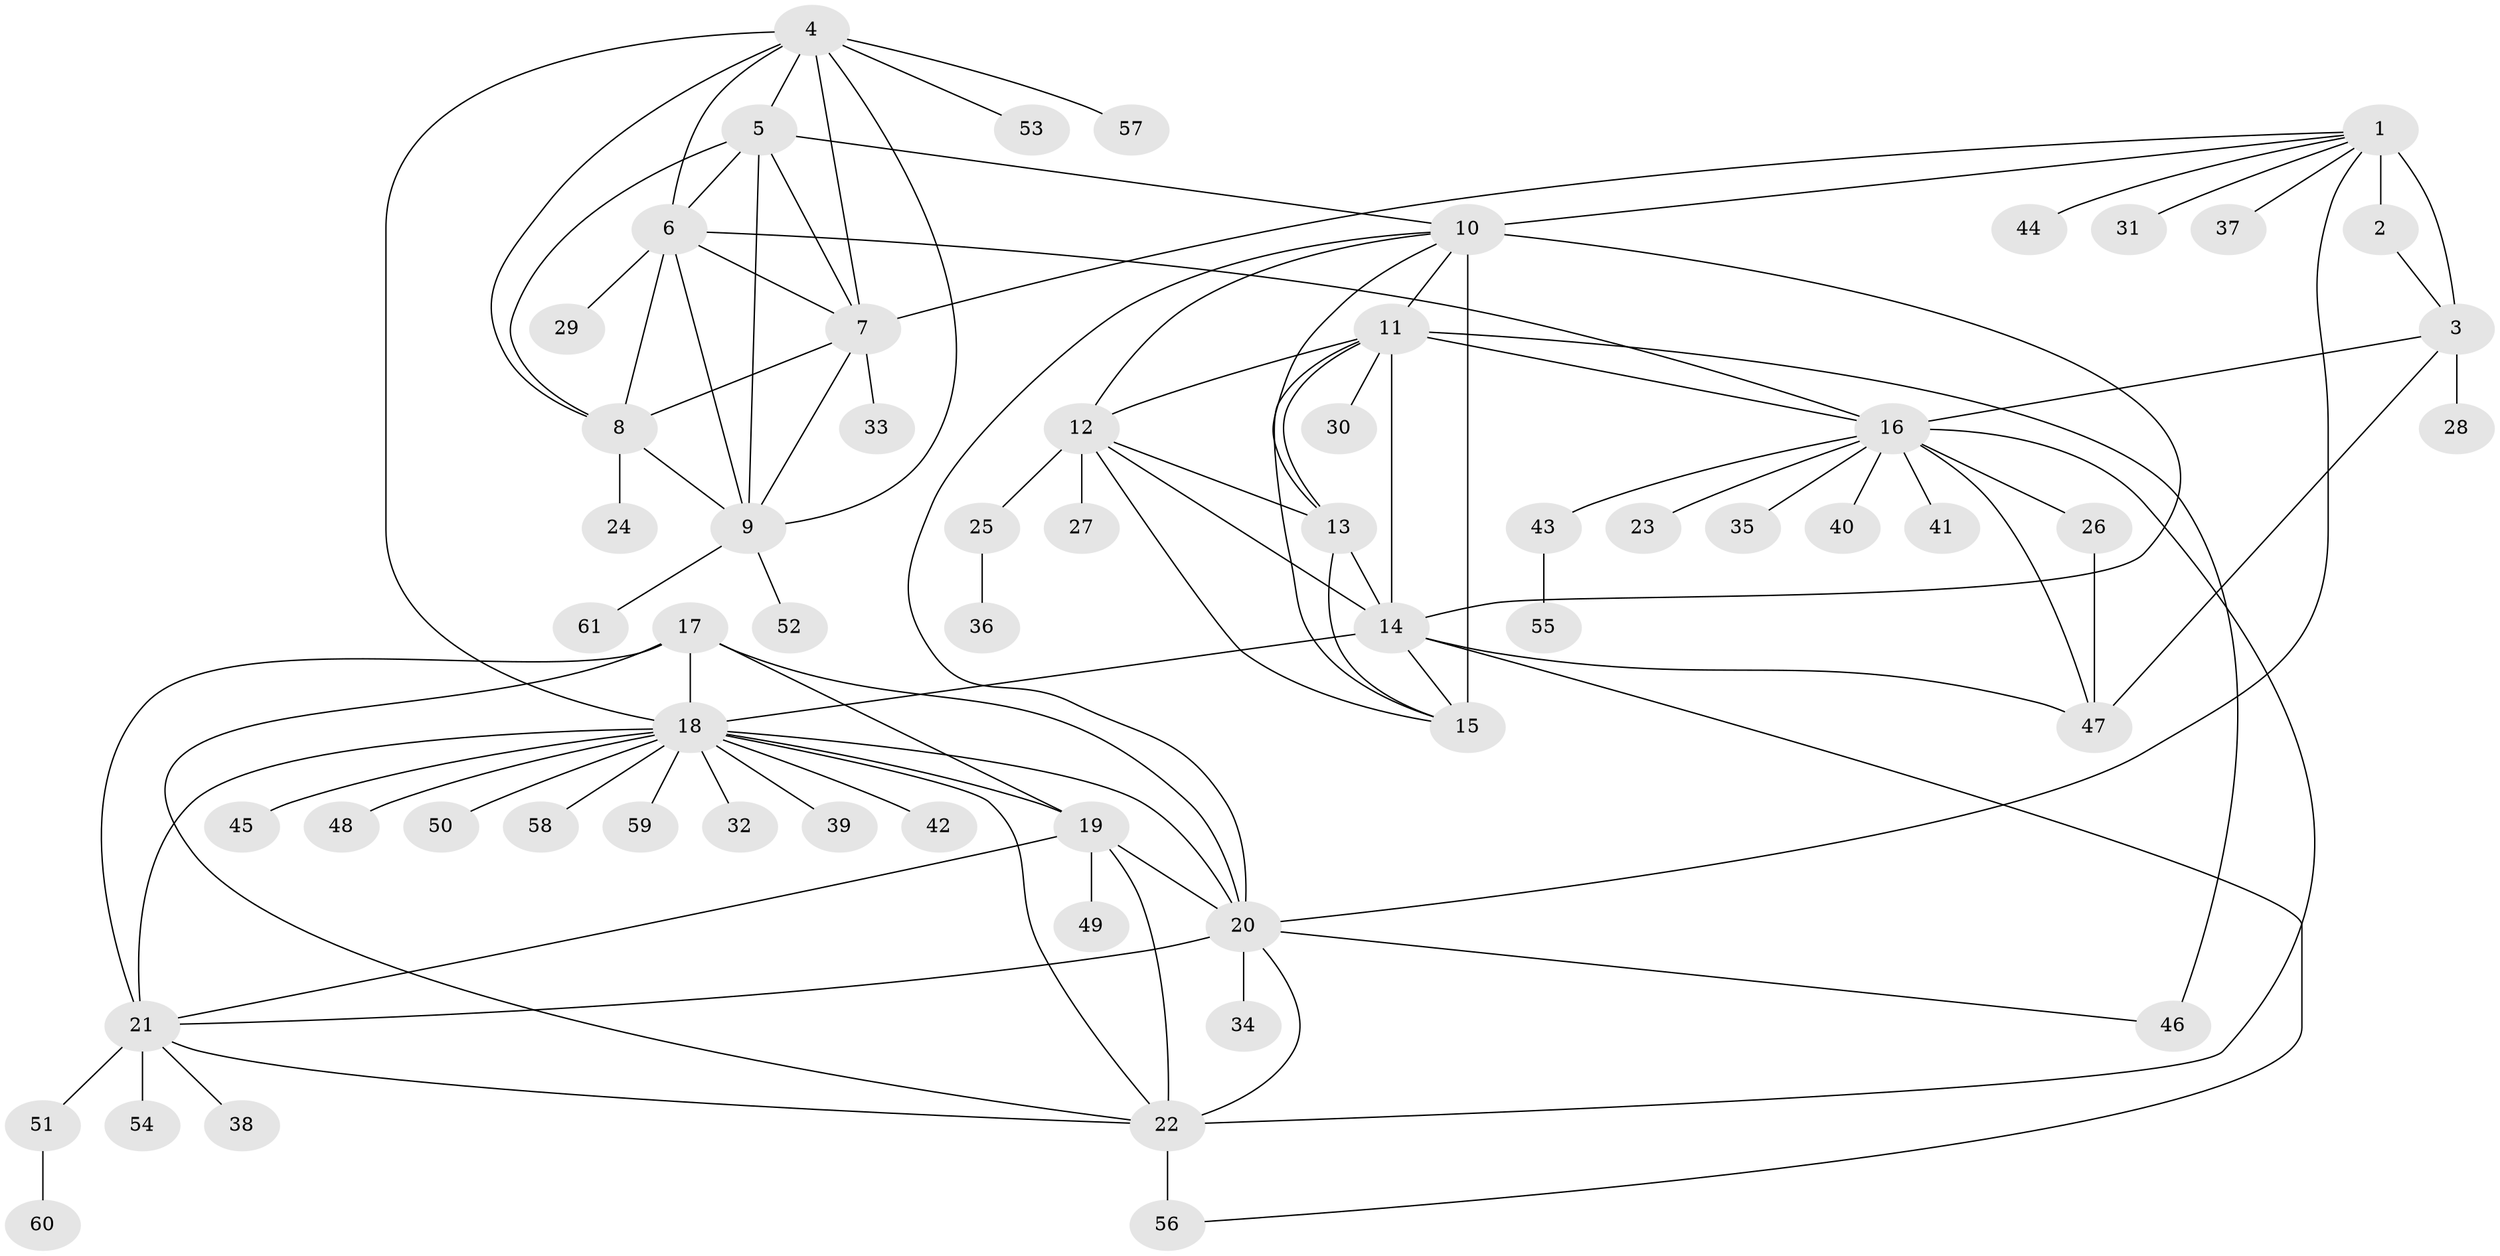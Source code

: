 // original degree distribution, {5: 0.008264462809917356, 7: 0.04132231404958678, 8: 0.04132231404958678, 10: 0.04132231404958678, 9: 0.049586776859504134, 11: 0.008264462809917356, 6: 0.04132231404958678, 12: 0.008264462809917356, 16: 0.008264462809917356, 1: 0.6115702479338843, 2: 0.10743801652892562, 3: 0.024793388429752067, 4: 0.008264462809917356}
// Generated by graph-tools (version 1.1) at 2025/37/03/09/25 02:37:30]
// undirected, 61 vertices, 103 edges
graph export_dot {
graph [start="1"]
  node [color=gray90,style=filled];
  1;
  2;
  3;
  4;
  5;
  6;
  7;
  8;
  9;
  10;
  11;
  12;
  13;
  14;
  15;
  16;
  17;
  18;
  19;
  20;
  21;
  22;
  23;
  24;
  25;
  26;
  27;
  28;
  29;
  30;
  31;
  32;
  33;
  34;
  35;
  36;
  37;
  38;
  39;
  40;
  41;
  42;
  43;
  44;
  45;
  46;
  47;
  48;
  49;
  50;
  51;
  52;
  53;
  54;
  55;
  56;
  57;
  58;
  59;
  60;
  61;
  1 -- 2 [weight=5.0];
  1 -- 3 [weight=4.0];
  1 -- 7 [weight=1.0];
  1 -- 10 [weight=2.0];
  1 -- 20 [weight=1.0];
  1 -- 31 [weight=1.0];
  1 -- 37 [weight=1.0];
  1 -- 44 [weight=1.0];
  2 -- 3 [weight=1.0];
  3 -- 16 [weight=1.0];
  3 -- 28 [weight=2.0];
  3 -- 47 [weight=1.0];
  4 -- 5 [weight=1.0];
  4 -- 6 [weight=1.0];
  4 -- 7 [weight=1.0];
  4 -- 8 [weight=1.0];
  4 -- 9 [weight=1.0];
  4 -- 18 [weight=1.0];
  4 -- 53 [weight=1.0];
  4 -- 57 [weight=1.0];
  5 -- 6 [weight=1.0];
  5 -- 7 [weight=1.0];
  5 -- 8 [weight=1.0];
  5 -- 9 [weight=1.0];
  5 -- 10 [weight=1.0];
  6 -- 7 [weight=1.0];
  6 -- 8 [weight=1.0];
  6 -- 9 [weight=1.0];
  6 -- 16 [weight=1.0];
  6 -- 29 [weight=2.0];
  7 -- 8 [weight=1.0];
  7 -- 9 [weight=1.0];
  7 -- 33 [weight=4.0];
  8 -- 9 [weight=1.0];
  8 -- 24 [weight=2.0];
  9 -- 52 [weight=1.0];
  9 -- 61 [weight=1.0];
  10 -- 11 [weight=1.0];
  10 -- 12 [weight=1.0];
  10 -- 13 [weight=1.0];
  10 -- 14 [weight=1.0];
  10 -- 15 [weight=7.0];
  10 -- 20 [weight=1.0];
  11 -- 12 [weight=1.0];
  11 -- 13 [weight=1.0];
  11 -- 14 [weight=1.0];
  11 -- 15 [weight=1.0];
  11 -- 16 [weight=1.0];
  11 -- 30 [weight=1.0];
  11 -- 46 [weight=2.0];
  12 -- 13 [weight=1.0];
  12 -- 14 [weight=1.0];
  12 -- 15 [weight=1.0];
  12 -- 25 [weight=1.0];
  12 -- 27 [weight=3.0];
  13 -- 14 [weight=1.0];
  13 -- 15 [weight=1.0];
  14 -- 15 [weight=1.0];
  14 -- 18 [weight=1.0];
  14 -- 47 [weight=1.0];
  14 -- 56 [weight=1.0];
  16 -- 22 [weight=1.0];
  16 -- 23 [weight=2.0];
  16 -- 26 [weight=3.0];
  16 -- 35 [weight=1.0];
  16 -- 40 [weight=1.0];
  16 -- 41 [weight=1.0];
  16 -- 43 [weight=1.0];
  16 -- 47 [weight=1.0];
  17 -- 18 [weight=1.0];
  17 -- 19 [weight=1.0];
  17 -- 20 [weight=1.0];
  17 -- 21 [weight=1.0];
  17 -- 22 [weight=1.0];
  18 -- 19 [weight=1.0];
  18 -- 20 [weight=1.0];
  18 -- 21 [weight=1.0];
  18 -- 22 [weight=1.0];
  18 -- 32 [weight=1.0];
  18 -- 39 [weight=1.0];
  18 -- 42 [weight=1.0];
  18 -- 45 [weight=1.0];
  18 -- 48 [weight=1.0];
  18 -- 50 [weight=1.0];
  18 -- 58 [weight=1.0];
  18 -- 59 [weight=1.0];
  19 -- 20 [weight=1.0];
  19 -- 21 [weight=1.0];
  19 -- 22 [weight=1.0];
  19 -- 49 [weight=2.0];
  20 -- 21 [weight=1.0];
  20 -- 22 [weight=1.0];
  20 -- 34 [weight=1.0];
  20 -- 46 [weight=1.0];
  21 -- 22 [weight=1.0];
  21 -- 38 [weight=1.0];
  21 -- 51 [weight=1.0];
  21 -- 54 [weight=1.0];
  22 -- 56 [weight=2.0];
  25 -- 36 [weight=1.0];
  26 -- 47 [weight=1.0];
  43 -- 55 [weight=1.0];
  51 -- 60 [weight=1.0];
}
